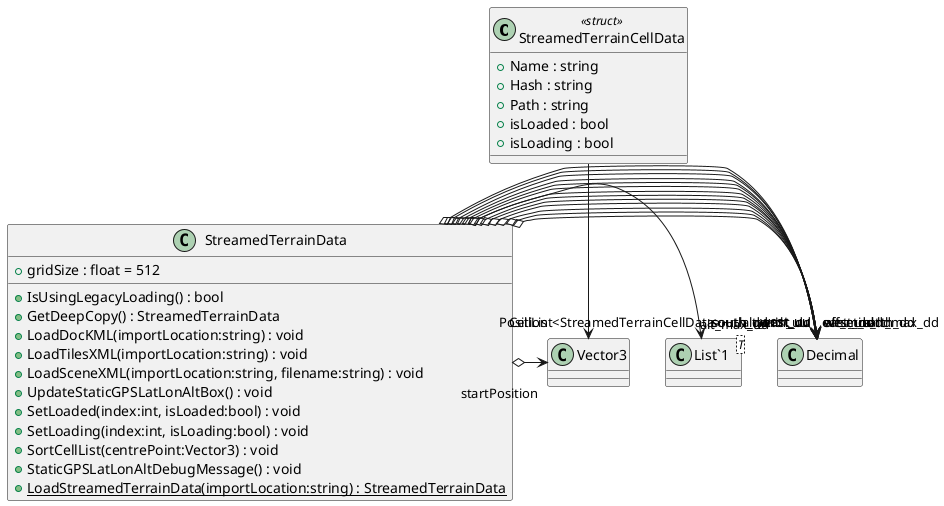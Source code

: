 @startuml
class StreamedTerrainCellData <<struct>> {
    + Name : string
    + Hash : string
    + Path : string
    + isLoaded : bool
    + isLoading : bool
}
class StreamedTerrainData {
    + gridSize : float = 512
    + IsUsingLegacyLoading() : bool
    + GetDeepCopy() : StreamedTerrainData
    + LoadDocKML(importLocation:string) : void
    + LoadTilesXML(importLocation:string) : void
    + LoadSceneXML(importLocation:string, filename:string) : void
    + UpdateStaticGPSLatLonAltBox() : void
    + SetLoaded(index:int, isLoaded:bool) : void
    + SetLoading(index:int, isLoading:bool) : void
    + SortCellList(centrePoint:Vector3) : void
    + StaticGPSLatLonAltDebugMessage() : void
    + {static} LoadStreamedTerrainData(importLocation:string) : StreamedTerrainData
}
class "List`1"<T> {
}
StreamedTerrainCellData --> "Position" Vector3
StreamedTerrainData o-> "west_dd" Decimal
StreamedTerrainData o-> "east_dd" Decimal
StreamedTerrainData o-> "south_dd" Decimal
StreamedTerrainData o-> "north_dd" Decimal
StreamedTerrainData o-> "west_uu" Decimal
StreamedTerrainData o-> "east_uu" Decimal
StreamedTerrainData o-> "south_uu" Decimal
StreamedTerrainData o-> "north_uu" Decimal
StreamedTerrainData o-> "alt_min_dd" Decimal
StreamedTerrainData o-> "alt_max_dd" Decimal
StreamedTerrainData o-> "alt_min_uu" Decimal
StreamedTerrainData o-> "alt_max_uu" Decimal
StreamedTerrainData o-> "offset_alt" Decimal
StreamedTerrainData o-> "CellList<StreamedTerrainCellData>" "List`1"
StreamedTerrainData o-> "startPosition" Vector3
@enduml
